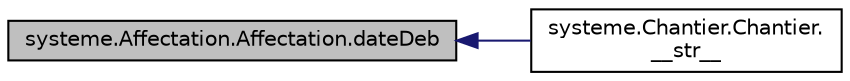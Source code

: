 digraph "systeme.Affectation.Affectation.dateDeb"
{
 // INTERACTIVE_SVG=YES
  edge [fontname="Helvetica",fontsize="10",labelfontname="Helvetica",labelfontsize="10"];
  node [fontname="Helvetica",fontsize="10",shape=record];
  rankdir="LR";
  Node1 [label="systeme.Affectation.Affectation.dateDeb",height=0.2,width=0.4,color="black", fillcolor="grey75", style="filled" fontcolor="black"];
  Node1 -> Node2 [dir="back",color="midnightblue",fontsize="10",style="solid",fontname="Helvetica"];
  Node2 [label="systeme.Chantier.Chantier.\l__str__",height=0.2,width=0.4,color="black", fillcolor="white", style="filled",URL="$classsysteme_1_1_chantier_1_1_chantier.html#ab88660500631fe63a257ebe567b4c9c1"];
}
